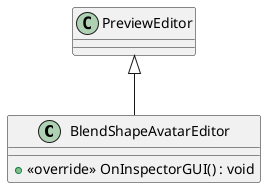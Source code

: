 @startuml
class BlendShapeAvatarEditor {
    + <<override>> OnInspectorGUI() : void
}
PreviewEditor <|-- BlendShapeAvatarEditor
@enduml
